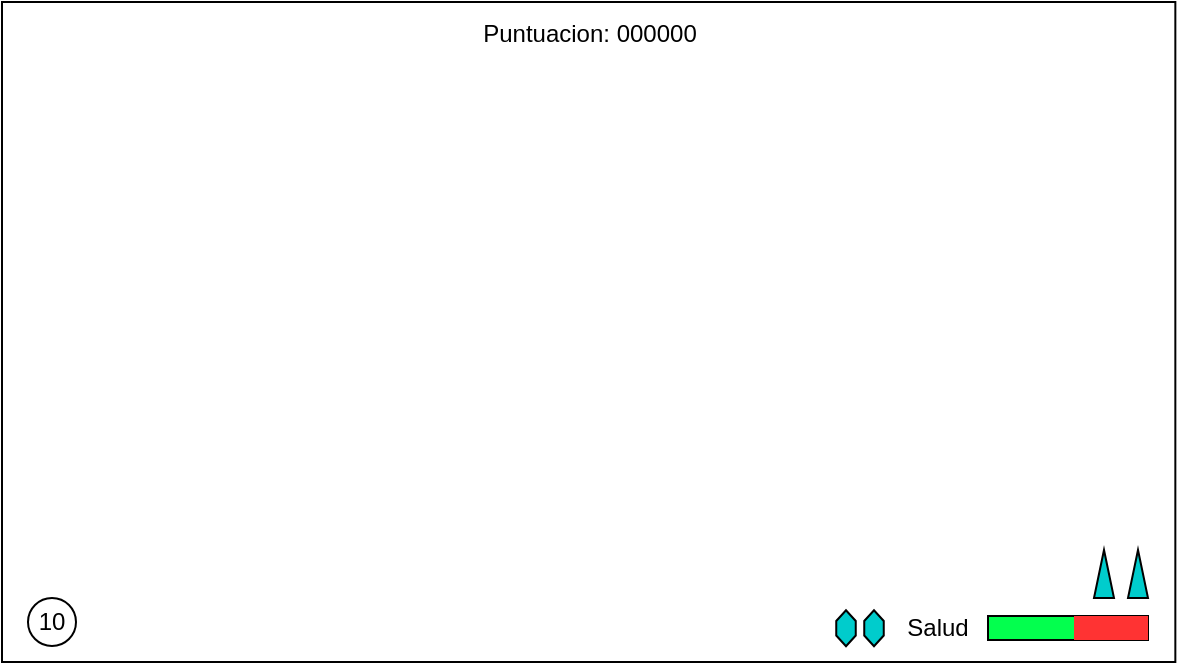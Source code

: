 <mxfile version="20.6.2" type="device"><diagram id="itXCBJvOmX2QoGqeuJrR" name="Página-1"><mxGraphModel dx="1203" dy="702" grid="0" gridSize="10" guides="1" tooltips="1" connect="1" arrows="1" fold="1" page="1" pageScale="1" pageWidth="4000" pageHeight="2000" math="0" shadow="0"><root><mxCell id="0"/><mxCell id="1" parent="0"/><mxCell id="8xw4AKT4KuBHMi1LPS9F-1" value="" style="rounded=0;whiteSpace=wrap;html=1;imageWidth=24;imageHeight=24;rotation=0;" vertex="1" parent="1"><mxGeometry x="16" y="16" width="586.67" height="330" as="geometry"/></mxCell><mxCell id="8xw4AKT4KuBHMi1LPS9F-2" value="Salud" style="text;html=1;strokeColor=none;fillColor=none;align=center;verticalAlign=middle;whiteSpace=wrap;rounded=0;" vertex="1" parent="1"><mxGeometry x="469" y="324" width="30" height="10" as="geometry"/></mxCell><mxCell id="8xw4AKT4KuBHMi1LPS9F-3" value="" style="rounded=0;whiteSpace=wrap;html=1;fillColor=#03FF4E;" vertex="1" parent="1"><mxGeometry x="509" y="323" width="80" height="12" as="geometry"/></mxCell><mxCell id="8xw4AKT4KuBHMi1LPS9F-4" value="" style="rounded=0;whiteSpace=wrap;html=1;fillColor=#FF3333;strokeColor=none;" vertex="1" parent="1"><mxGeometry x="552" y="323" width="37" height="12" as="geometry"/></mxCell><mxCell id="8xw4AKT4KuBHMi1LPS9F-5" value="Puntuacion: 000000" style="text;html=1;strokeColor=none;fillColor=none;align=center;verticalAlign=middle;whiteSpace=wrap;rounded=0;" vertex="1" parent="1"><mxGeometry x="17" y="20" width="586" height="24" as="geometry"/></mxCell><mxCell id="8xw4AKT4KuBHMi1LPS9F-11" value="10" style="ellipse;whiteSpace=wrap;html=1;aspect=fixed;fillColor=#FFFFFF;fillStyle=solid;" vertex="1" parent="1"><mxGeometry x="29" y="314" width="24" height="24" as="geometry"/></mxCell><mxCell id="8xw4AKT4KuBHMi1LPS9F-14" value="" style="shape=hexagon;perimeter=trapezoidPerimeter;whiteSpace=wrap;html=1;fixedSize=1;fillStyle=solid;fillColor=#00CCCC;rotation=-90;arcSize=5;size=5.374;" vertex="1" parent="1"><mxGeometry x="443" y="324.25" width="18" height="9.75" as="geometry"/></mxCell><mxCell id="8xw4AKT4KuBHMi1LPS9F-18" value="" style="shape=hexagon;perimeter=trapezoidPerimeter;whiteSpace=wrap;html=1;fixedSize=1;fillStyle=solid;fillColor=#00CCCC;rotation=-90;arcSize=5;size=5.374;" vertex="1" parent="1"><mxGeometry x="429" y="324.25" width="18" height="9.75" as="geometry"/></mxCell><mxCell id="8xw4AKT4KuBHMi1LPS9F-20" value="" style="triangle;whiteSpace=wrap;html=1;fillStyle=solid;fillColor=#00CCCC;rotation=-90;" vertex="1" parent="1"><mxGeometry x="572" y="297" width="24" height="10" as="geometry"/></mxCell><mxCell id="8xw4AKT4KuBHMi1LPS9F-21" value="" style="triangle;whiteSpace=wrap;html=1;fillStyle=solid;fillColor=#00CCCC;rotation=-90;" vertex="1" parent="1"><mxGeometry x="555" y="297" width="24" height="10" as="geometry"/></mxCell></root></mxGraphModel></diagram></mxfile>